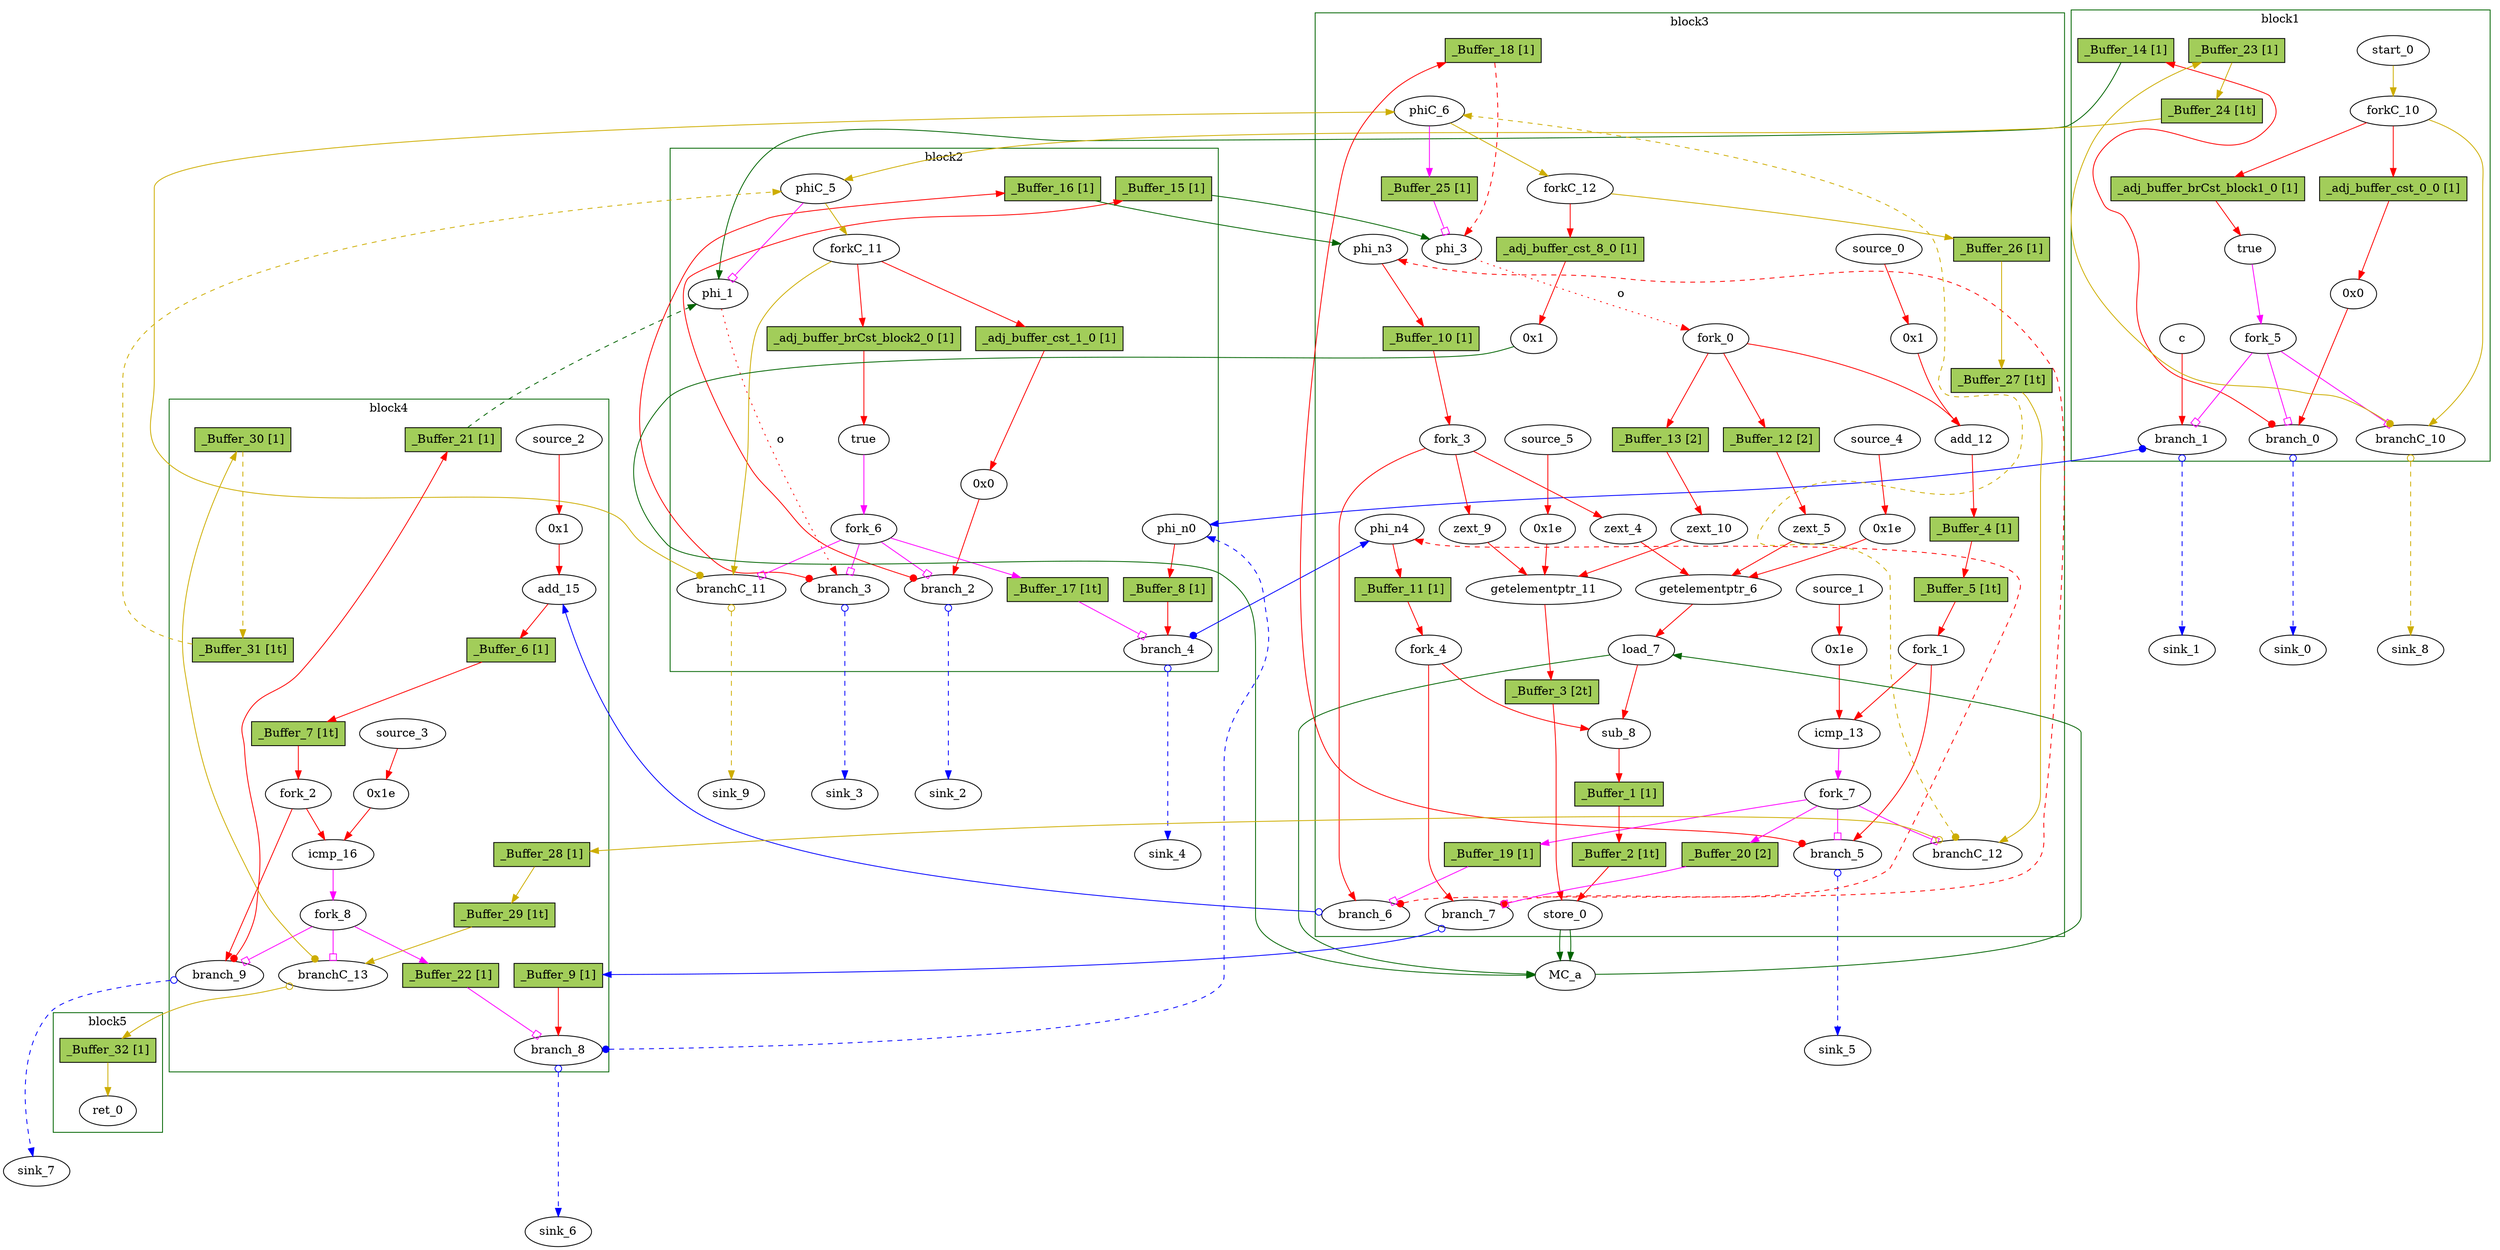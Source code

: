 // Number of blocks: 110
// Number of channels: 173
Digraph G {

  // Blocks
subgraph cluster_1 {
color = "darkgreen"
label = "block1"
  c [type=Entry, in="in1:32", out="out1:32", bbID = 1,  shape=oval];
  brCst_block1 [type=Constant, in="in1:1", out="out1:1", bbID = 1, value="0x1", label=true,  shape=oval];
  _adj_buffer_brCst_block1_0 [type=Buffer, in="in1:0", out="out1:1", bbID=2, slots=1, transparent=false, label="_adj_buffer_brCst_block1_0 [1]", shape=box, style=filled, fillcolor=darkolivegreen3, height=0.4];
  cst_0 [type=Constant, in="in1:32", out="out1:32", bbID = 1, value="0x0", label="0x0",  shape=oval];
  _adj_buffer_cst_0_0 [type=Buffer, in="in1:0", out="out1:32", bbID=2, slots=1, transparent=false, label="_adj_buffer_cst_0_0 [1]", shape=box, style=filled, fillcolor=darkolivegreen3, height=0.4];
  branch_0 [type=Branch, in="in1:32 in2?:1", out="out1+:32 out2-:32", bbID = 1,  shape=oval];
  branch_1 [type=Branch, in="in1:32 in2?:1", out="out1+:32 out2-:32", bbID = 1,  shape=oval];
  fork_5 [type=Fork, in="in1:1", out="out1:1 out2:1 out3:1", bbID = 1,  shape=oval];
  start_0 [type=Entry, in="in1:0", out="out1:0", bbID = 1,  shape=oval];
  forkC_10 [type=Fork, in="in1:0", out="out1:0 out2:0 out3:0", bbID = 1,  shape=oval];
  branchC_10 [type=Branch, in="in1:0 in2?:1", out="out1+:0 out2-:0", bbID = 1,  shape=oval];
  _Buffer_14 [type=Buffer, in="in1:32", out="out1:32", bbID = 1, slots=1, transparent=false, label="_Buffer_14 [1]",  shape=box, style=filled, fillcolor=darkolivegreen3, height = 0.4];
  _Buffer_23 [type=Buffer, in="in1:0", out="out1:0", bbID = 1, slots=1, transparent=false, label="_Buffer_23 [1]",  shape=box, style=filled, fillcolor=darkolivegreen3, height = 0.4];
  _Buffer_24 [type=Buffer, in="in1:0", out="out1:0", bbID = 1, slots=1, transparent=true, label="_Buffer_24 [1t]",  shape=box, style=filled, fillcolor=darkolivegreen3, height = 0.4];
}
subgraph cluster_2 {
color = "darkgreen"
label = "block2"
  phi_1 [type=Mux, in="in1?:1 in2:32 in3:32", out="out1:32", delay=1.397, bbID = 2,  shape=oval];
  brCst_block2 [type=Constant, in="in1:1", out="out1:1", bbID = 2, value="0x1", label=true,  shape=oval];
  _adj_buffer_brCst_block2_0 [type=Buffer, in="in1:0", out="out1:1", bbID=2, slots=1, transparent=false, label="_adj_buffer_brCst_block2_0 [1]", shape=box, style=filled, fillcolor=darkolivegreen3, height=0.4];
  cst_1 [type=Constant, in="in1:32", out="out1:32", bbID = 2, value="0x0", label="0x0",  shape=oval];
  _adj_buffer_cst_1_0 [type=Buffer, in="in1:0", out="out1:32", bbID=2, slots=1, transparent=false, label="_adj_buffer_cst_1_0 [1]", shape=box, style=filled, fillcolor=darkolivegreen3, height=0.4];
  phi_n0 [type=Merge, in="in1:32 in2:32", out="out1:32", delay=1.397, bbID = 2,  shape=oval];
  branch_2 [type=Branch, in="in1:32 in2?:1", out="out1+:32 out2-:32", bbID = 2,  shape=oval];
  branch_3 [type=Branch, in="in1:32 in2?:1", out="out1+:32 out2-:32", bbID = 2,  shape=oval];
  branch_4 [type=Branch, in="in1:32 in2?:1", out="out1+:32 out2-:32", bbID = 2,  shape=oval];
  fork_6 [type=Fork, in="in1:1", out="out1:1 out2:1 out3:1 out4:1", bbID = 2,  shape=oval];
  phiC_5 [type=CntrlMerge, in="in1:0 in2:0", out="out1:0 out2?:1", bbID = 2,  shape=oval];
  forkC_11 [type=Fork, in="in1:0", out="out1:0 out2:0 out3:0", bbID = 2,  shape=oval];
  branchC_11 [type=Branch, in="in1:0 in2?:1", out="out1+:0 out2-:0", bbID = 2,  shape=oval];
  _Buffer_8 [type=Buffer, in="in1:32", out="out1:32", bbID = 2, slots=1, transparent=false, label="_Buffer_8 [1]",  shape=box, style=filled, fillcolor=darkolivegreen3, height = 0.4];
  _Buffer_15 [type=Buffer, in="in1:32", out="out1:32", bbID = 2, slots=1, transparent=false, label="_Buffer_15 [1]",  shape=box, style=filled, fillcolor=darkolivegreen3, height = 0.4];
  _Buffer_16 [type=Buffer, in="in1:32", out="out1:32", bbID = 2, slots=1, transparent=false, label="_Buffer_16 [1]",  shape=box, style=filled, fillcolor=darkolivegreen3, height = 0.4];
  _Buffer_17 [type=Buffer, in="in1:1", out="out1:1", bbID = 2, slots=1, transparent=true, label="_Buffer_17 [1t]",  shape=box, style=filled, fillcolor=darkolivegreen3, height = 0.4];
}
subgraph cluster_3 {
color = "darkgreen"
label = "block3"
  phi_3 [type=Mux, in="in1?:1 in2:32 in3:32", out="out1:32", delay=1.397, bbID = 3, retimingDiff=1.5,  shape=oval];
  zext_4 [type=Operator, in="in1:32", out="out1:32", op = "zext_op", bbID = 3, retimingDiff=2.5,  shape=oval];
  zext_5 [type=Operator, in="in1:32", out="out1:32", op = "zext_op", bbID = 3, retimingDiff=2.5,  shape=oval];
  getelementptr_6 [type=Operator, in="in1:32 in2:32 in3:32", out="out1:32", op = "getelementptr_op", delay=3.792, constants=1, bbID = 3, retimingDiff=2.5,  shape=oval];
  load_7 [type=Operator, in="in1:32 in2:32", out="out1:32 out2:32", op = "mc_load_op", delay=1.412, latency=2, bbID = 3, portID = 0, offset = 0, retimingDiff=1,  shape=oval];
  sub_8 [type=Operator, in="in1:32 in2:32", out="out1:32", op = "sub_op", delay=2.287, bbID = 3, retimingDiff=3.5,  shape=oval];
  zext_9 [type=Operator, in="in1:32", out="out1:32", op = "zext_op", bbID = 3, retimingDiff=2.5,  shape=oval];
  zext_10 [type=Operator, in="in1:32", out="out1:32", op = "zext_op", bbID = 3, retimingDiff=2.5,  shape=oval];
  getelementptr_11 [type=Operator, in="in1:32 in2:32 in3:32", out="out1:32", op = "getelementptr_op", delay=3.792, constants=1, bbID = 3, retimingDiff=2.5,  shape=oval];
  store_0 [type=Operator, in="in1:32 in2:32", out="out1:32 out2:32", op = "mc_store_op", delay=0.672, bbID = 3, portID = 0, offset = 0, retimingDiff=4,  shape=oval];
  cst_2 [type=Constant, in="in1:32", out="out1:32", bbID = 3, value="0x1", label="0x1", retimingDiff=1.5,  shape=oval];
  add_12 [type=Operator, in="in1:32 in2:32", out="out1:32", op = "add_op", delay=2.287, bbID = 3, retimingDiff=1.5,  shape=oval];
  cst_3 [type=Constant, in="in1:32", out="out1:32", bbID = 3, value="0x1e", label="0x1e", retimingDiff=2,  shape=oval];
  icmp_13 [type=Operator, in="in1:32 in2:32", out="out1:1", op = "icmp_ult_op", delay=1.907, bbID = 3, retimingDiff=2,  shape=oval];
  cst_6 [type=Constant, in="in1:32", out="out1:32", bbID = 3, value="0x1e", label="0x1e", retimingDiff=2.5,  shape=oval];
  cst_7 [type=Constant, in="in1:32", out="out1:32", bbID = 3, value="0x1e", label="0x1e", retimingDiff=2.5,  shape=oval];
  phi_n3 [type=Merge, in="in1:32 in2:32", out="out1:32", delay=1.397, bbID = 3, retimingDiff=1.5,  shape=oval];
  phi_n4 [type=Merge, in="in1:32 in2:32", out="out1:32", delay=1.397, bbID = 3, retimingDiff=2.5,  shape=oval];
  fork_0 [type=Fork, in="in1:32", out="out1:32 out2:32 out3:32", bbID = 3, retimingDiff=1.5,  shape=oval];
  fork_1 [type=Fork, in="in1:32", out="out1:32 out2:32", bbID = 3, retimingDiff=2,  shape=oval];
  fork_3 [type=Fork, in="in1:32", out="out1:32 out2:32 out3:32", bbID = 3, retimingDiff=2.5,  shape=oval];
  fork_4 [type=Fork, in="in1:32", out="out1:32 out2:32", bbID = 3, retimingDiff=3.5,  shape=oval];
  branch_5 [type=Branch, in="in1:32 in2?:1", out="out1+:32 out2-:32", bbID = 3, retimingDiff=2,  shape=oval];
  branch_6 [type=Branch, in="in1:32 in2?:1", out="out1+:32 out2-:32", bbID = 3, retimingDiff=2.5,  shape=oval];
  branch_7 [type=Branch, in="in1:32 in2?:1", out="out1+:32 out2-:32", bbID = 3, retimingDiff=3.5,  shape=oval];
  fork_7 [type=Fork, in="in1:1", out="out1:1 out2:1 out3:1 out4:1", bbID = 3, retimingDiff=2,  shape=oval];
  cst_8 [type=Constant, in="in1:32", out="out1:32", bbID = 3, value="0x1", label="0x1", retimingDiff=1,  shape=oval];
  _adj_buffer_cst_8_0 [type=Buffer, in="in1:0", out="out1:32", bbID=2, slots=1, transparent=false, label="_adj_buffer_cst_8_0 [1]", shape=box, style=filled, fillcolor=darkolivegreen3, height=0.4];
  phiC_6 [type=CntrlMerge, in="in1:0 in2:0", out="out1:0 out2?:1", bbID = 3, retimingDiff=1,  shape=oval];
  forkC_12 [type=Fork, in="in1:0", out="out1:0 out2:0", bbID = 3, retimingDiff=1,  shape=oval];
  branchC_12 [type=Branch, in="in1:0 in2?:1", out="out1+:0 out2-:0", bbID = 3, retimingDiff=2,  shape=oval];
  source_0 [type=Source, out="out1:32", bbID = 3, retimingDiff=1.5,  shape=oval];
  source_1 [type=Source, out="out1:32", bbID = 3, retimingDiff=2,  shape=oval];
  source_4 [type=Source, out="out1:32", bbID = 3, retimingDiff=2.5,  shape=oval];
  source_5 [type=Source, out="out1:32", bbID = 3, retimingDiff=2.5,  shape=oval];
  _Buffer_1 [type=Buffer, in="in1:32", out="out1:32", bbID = 3, slots=1, transparent=false, label="_Buffer_1 [1]",  shape=box, style=filled, fillcolor=darkolivegreen3, height = 0.4];
  _Buffer_2 [type=Buffer, in="in1:32", out="out1:32", bbID = 3, slots=1, transparent=true, label="_Buffer_2 [1t]",  shape=box, style=filled, fillcolor=darkolivegreen3, height = 0.4];
  _Buffer_3 [type=Buffer, in="in1:32", out="out1:32", bbID = 3, slots=2, transparent=true, label="_Buffer_3 [2t]",  shape=box, style=filled, fillcolor=darkolivegreen3, height = 0.4];
  _Buffer_4 [type=Buffer, in="in1:32", out="out1:32", bbID = 3, slots=1, transparent=false, label="_Buffer_4 [1]",  shape=box, style=filled, fillcolor=darkolivegreen3, height = 0.4];
  _Buffer_5 [type=Buffer, in="in1:32", out="out1:32", bbID = 3, slots=1, transparent=true, label="_Buffer_5 [1t]",  shape=box, style=filled, fillcolor=darkolivegreen3, height = 0.4];
  _Buffer_10 [type=Buffer, in="in1:32", out="out1:32", bbID = 3, slots=1, transparent=false, label="_Buffer_10 [1]",  shape=box, style=filled, fillcolor=darkolivegreen3, height = 0.4];
  _Buffer_11 [type=Buffer, in="in1:32", out="out1:32", bbID = 3, slots=1, transparent=false, label="_Buffer_11 [1]",  shape=box, style=filled, fillcolor=darkolivegreen3, height = 0.4];
  _Buffer_12 [type=Buffer, in="in1:32", out="out1:32", bbID = 3, slots=2, transparent=false, label="_Buffer_12 [2]",  shape=box, style=filled, fillcolor=darkolivegreen3, height = 0.4];
  _Buffer_13 [type=Buffer, in="in1:32", out="out1:32", bbID = 3, slots=2, transparent=false, label="_Buffer_13 [2]",  shape=box, style=filled, fillcolor=darkolivegreen3, height = 0.4];
  _Buffer_18 [type=Buffer, in="in1:32", out="out1:32", bbID = 3, slots=1, transparent=false, label="_Buffer_18 [1]",  shape=box, style=filled, fillcolor=darkolivegreen3, height = 0.4];
  _Buffer_19 [type=Buffer, in="in1:1", out="out1:1", bbID = 3, slots=1, transparent=false, label="_Buffer_19 [1]",  shape=box, style=filled, fillcolor=darkolivegreen3, height = 0.4];
  _Buffer_20 [type=Buffer, in="in1:1", out="out1:1", bbID = 3, slots=2, transparent=false, label="_Buffer_20 [2]",  shape=box, style=filled, fillcolor=darkolivegreen3, height = 0.4];
  _Buffer_25 [type=Buffer, in="in1:1", out="out1:1", bbID = 3, slots=1, transparent=false, label="_Buffer_25 [1]",  shape=box, style=filled, fillcolor=darkolivegreen3, height = 0.4];
  _Buffer_26 [type=Buffer, in="in1:0", out="out1:0", bbID = 3, slots=1, transparent=false, label="_Buffer_26 [1]",  shape=box, style=filled, fillcolor=darkolivegreen3, height = 0.4];
  _Buffer_27 [type=Buffer, in="in1:0", out="out1:0", bbID = 3, slots=1, transparent=true, label="_Buffer_27 [1t]",  shape=box, style=filled, fillcolor=darkolivegreen3, height = 0.4];
}
subgraph cluster_4 {
color = "darkgreen"
label = "block4"
  cst_4 [type=Constant, in="in1:32", out="out1:32", bbID = 4, value="0x1", label="0x1",  shape=oval];
  add_15 [type=Operator, in="in1:32 in2:32", out="out1:32", op = "add_op", delay=2.287, bbID = 4,  shape=oval];
  cst_5 [type=Constant, in="in1:32", out="out1:32", bbID = 4, value="0x1e", label="0x1e",  shape=oval];
  icmp_16 [type=Operator, in="in1:32 in2:32", out="out1:1", op = "icmp_ult_op", delay=1.907, bbID = 4,  shape=oval];
  fork_2 [type=Fork, in="in1:32", out="out1:32 out2:32", bbID = 4,  shape=oval];
  branch_8 [type=Branch, in="in1:32 in2?:1", out="out1+:32 out2-:32", bbID = 4,  shape=oval];
  branch_9 [type=Branch, in="in1:32 in2?:1", out="out1+:32 out2-:32", bbID = 4,  shape=oval];
  fork_8 [type=Fork, in="in1:1", out="out1:1 out2:1 out3:1", bbID = 4,  shape=oval];
  branchC_13 [type=Branch, in="in1:0 in2?:1", out="out1+:0 out2-:0", bbID = 4,  shape=oval];
  source_2 [type=Source, out="out1:32", bbID = 4,  shape=oval];
  source_3 [type=Source, out="out1:32", bbID = 4,  shape=oval];
  _Buffer_6 [type=Buffer, in="in1:32", out="out1:32", bbID = 4, slots=1, transparent=false, label="_Buffer_6 [1]",  shape=box, style=filled, fillcolor=darkolivegreen3, height = 0.4];
  _Buffer_7 [type=Buffer, in="in1:32", out="out1:32", bbID = 4, slots=1, transparent=true, label="_Buffer_7 [1t]",  shape=box, style=filled, fillcolor=darkolivegreen3, height = 0.4];
  _Buffer_9 [type=Buffer, in="in1:32", out="out1:32", bbID = 4, slots=1, transparent=false, label="_Buffer_9 [1]",  shape=box, style=filled, fillcolor=darkolivegreen3, height = 0.4];
  _Buffer_21 [type=Buffer, in="in1:32", out="out1:32", bbID = 4, slots=1, transparent=false, label="_Buffer_21 [1]",  shape=box, style=filled, fillcolor=darkolivegreen3, height = 0.4];
  _Buffer_22 [type=Buffer, in="in1:1", out="out1:1", bbID = 4, slots=1, transparent=false, label="_Buffer_22 [1]",  shape=box, style=filled, fillcolor=darkolivegreen3, height = 0.4];
  _Buffer_28 [type=Buffer, in="in1:0", out="out1:0", bbID = 4, slots=1, transparent=false, label="_Buffer_28 [1]",  shape=box, style=filled, fillcolor=darkolivegreen3, height = 0.4];
  _Buffer_29 [type=Buffer, in="in1:0", out="out1:0", bbID = 4, slots=1, transparent=true, label="_Buffer_29 [1t]",  shape=box, style=filled, fillcolor=darkolivegreen3, height = 0.4];
  _Buffer_30 [type=Buffer, in="in1:0", out="out1:0", bbID = 4, slots=1, transparent=false, label="_Buffer_30 [1]",  shape=box, style=filled, fillcolor=darkolivegreen3, height = 0.4];
  _Buffer_31 [type=Buffer, in="in1:0", out="out1:0", bbID = 4, slots=1, transparent=true, label="_Buffer_31 [1t]",  shape=box, style=filled, fillcolor=darkolivegreen3, height = 0.4];
}
subgraph cluster_5 {
color = "darkgreen"
label = "block5"
  ret_0 [type=Operator, in="in1:0", out="out1:0", op = "ret_op", bbID = 5,  shape=oval];
  _Buffer_32 [type=Buffer, in="in1:0", out="out1:0", bbID = 5, slots=1, transparent=false, label="_Buffer_32 [1]",  shape=box, style=filled, fillcolor=darkolivegreen3, height = 0.4];
}
  MC_a [type=MC, in="in1:32*c0 in2:32*l0a in3:32*s0a in4:32*s0d", out="out1:32*l0d out2:0*e", bbID = 0, memory = "a", bbcount = 1, ldcount = 1, stcount = 1, ];
//  end_0 [type=Exit, in="in1:0*e in2:0", out="out1:0", bbID = 0,  shape=oval];
  sink_0 [type=Sink, in="in1:32", bbID = 0,  shape=oval];
  sink_1 [type=Sink, in="in1:32", bbID = 0,  shape=oval];
  sink_2 [type=Sink, in="in1:32", bbID = 0,  shape=oval];
  sink_3 [type=Sink, in="in1:32", bbID = 0,  shape=oval];
  sink_4 [type=Sink, in="in1:32", bbID = 0,  shape=oval];
  sink_5 [type=Sink, in="in1:32", bbID = 0,  shape=oval];
  sink_6 [type=Sink, in="in1:32", bbID = 0,  shape=oval];
  sink_7 [type=Sink, in="in1:32", bbID = 0,  shape=oval];
  sink_8 [type=Sink, in="in1:0", bbID = 0,  shape=oval];
  sink_9 [type=Sink, in="in1:0", bbID = 0,  shape=oval];

  // Channels
  c -> branch_1 [from=out1, to=in1, arrowhead=normal, color=red];
  brCst_block1 -> fork_5 [from=out1, to=in1, arrowhead=normal, color=magenta];
  cst_0 -> branch_0 [from=out1, to=in1, arrowhead=normal, color=red];
  phi_1 -> branch_3 [from=out1, to=in1, arrowhead=normal, color=red, slots=1, style=dotted, label="o", transparent=true];
  brCst_block2 -> fork_6 [from=out1, to=in1, arrowhead=normal, color=magenta];
  cst_1 -> branch_2 [from=out1, to=in1, arrowhead=normal, color=red];
  phi_3 -> fork_0 [from=out1, to=in1, arrowhead=normal, color=red, slots=1, style=dotted, label="o", transparent=true];
  zext_4 -> getelementptr_6 [from=out1, to=in1, arrowhead=normal, color=red];
  zext_5 -> getelementptr_6 [from=out1, to=in2, arrowhead=normal, color=red];
  getelementptr_6 -> load_7 [from=out1, to=in2, arrowhead=normal, color=red];
  load_7 -> sub_8 [from=out1, to=in2, arrowhead=normal, color=red];
  load_7 -> MC_a [from=out2, to=in2, arrowhead=normal, color=darkgreen];
  sub_8 -> _Buffer_1 [from=out1, to=in1, arrowhead=normal, color=red];
  zext_9 -> getelementptr_11 [from=out1, to=in1, arrowhead=normal, color=red];
  zext_10 -> getelementptr_11 [from=out1, to=in2, arrowhead=normal, color=red];
  getelementptr_11 -> _Buffer_3 [from=out1, to=in1, arrowhead=normal, color=red];
  store_0 -> MC_a [from=out2, to=in3, arrowhead=normal, color=darkgreen];
  store_0 -> MC_a [from=out1, to=in4, arrowhead=normal, color=darkgreen];
  cst_2 -> add_12 [from=out1, to=in2, arrowhead=normal, color=red];
  add_12 -> _Buffer_4 [from=out1, to=in1, arrowhead=normal, color=red];
  cst_3 -> icmp_13 [from=out1, to=in2, arrowhead=normal, color=red];
  icmp_13 -> fork_7 [from=out1, to=in1, arrowhead=normal, color=magenta];
  cst_4 -> add_15 [from=out1, to=in2, arrowhead=normal, color=red];
  add_15 -> _Buffer_6 [from=out1, to=in1, arrowhead=normal, color=red];
  cst_5 -> icmp_16 [from=out1, to=in2, arrowhead=normal, color=red];
  icmp_16 -> fork_8 [from=out1, to=in1, arrowhead=normal, color=magenta];
//  ret_0 -> end_0 [from=out1, to=in2, arrowhead=normal, color=gold3];
  cst_6 -> getelementptr_6 [from=out1, to=in3, arrowhead=normal, color=red];
  cst_7 -> getelementptr_11 [from=out1, to=in3, arrowhead=normal, color=red];
  phi_n0 -> _Buffer_8 [from=out1, to=in1, arrowhead=normal, color=red];
  branch_6 -> add_15 [from=out2, to=in1, dir=both, arrowtail=odot, arrowhead=normal, color=blue];
  branch_7 -> _Buffer_9 [from=out2, to=in1, dir=both, arrowtail=odot, arrowhead=normal, color=blue];
  phi_n3 -> _Buffer_10 [from=out1, to=in1, arrowhead=normal, color=red];
  phi_n4 -> _Buffer_11 [from=out1, to=in1, arrowhead=normal, color=red];
  fork_0 -> _Buffer_12 [from=out1, to=in1, arrowhead=normal, color=red];
  fork_0 -> _Buffer_13 [from=out2, to=in1, arrowhead=normal, color=red];
  fork_0 -> add_12 [from=out3, to=in1, arrowhead=normal, color=red];
  fork_1 -> icmp_13 [from=out1, to=in1, arrowhead=normal, color=red];
  fork_1 -> branch_5 [from=out2, to=in1, arrowhead=normal, color=red];
  fork_2 -> icmp_16 [from=out1, to=in1, arrowhead=normal, color=red];
  fork_2 -> branch_9 [from=out2, to=in1, arrowhead=normal, color=red];
  fork_3 -> zext_4 [from=out1, to=in1, arrowhead=normal, color=red];
  fork_3 -> zext_9 [from=out2, to=in1, arrowhead=normal, color=red];
  fork_3 -> branch_6 [from=out3, to=in1, arrowhead=normal, color=red];
  fork_4 -> sub_8 [from=out1, to=in1, arrowhead=normal, color=red];
  fork_4 -> branch_7 [from=out2, to=in1, arrowhead=normal, color=red];
  branch_0 -> _Buffer_14 [from=out1, to=in1, dir=both, arrowtail=dot, arrowhead=normal, color=red, constraint=false];
  branch_0 -> sink_0 [from=out2, to=in1, dir=both, arrowtail=odot, arrowhead=normal, color=blue, style=dashed, minlen = 3];
  branch_1 -> phi_n0 [from=out1, to=in1, dir=both, arrowtail=dot, arrowhead=normal, color=blue];
  branch_1 -> sink_1 [from=out2, to=in1, dir=both, arrowtail=odot, arrowhead=normal, color=blue, style=dashed, minlen = 3];
  fork_5 -> branch_0 [from=out2, to=in2, arrowhead=obox, color=magenta];
  fork_5 -> branch_1 [from=out1, to=in2, arrowhead=obox, color=magenta];
  fork_5 -> branchC_10 [from=out3, to=in2, arrowhead=obox, color=magenta];
  branch_2 -> _Buffer_15 [from=out1, to=in1, dir=both, arrowtail=dot, arrowhead=normal, color=red, constraint=false];
  branch_2 -> sink_2 [from=out2, to=in1, dir=both, arrowtail=odot, arrowhead=normal, color=blue, style=dashed, minlen = 3];
  branch_3 -> _Buffer_16 [from=out1, to=in1, dir=both, arrowtail=dot, arrowhead=normal, color=red, constraint=false];
  branch_3 -> sink_3 [from=out2, to=in1, dir=both, arrowtail=odot, arrowhead=normal, color=blue, style=dashed, minlen = 3];
  branch_4 -> phi_n4 [from=out1, to=in1, dir=both, arrowtail=dot, arrowhead=normal, color=blue];
  branch_4 -> sink_4 [from=out2, to=in1, dir=both, arrowtail=odot, arrowhead=normal, color=blue, style=dashed, minlen = 3];
  fork_6 -> branch_2 [from=out3, to=in2, arrowhead=obox, color=magenta];
  fork_6 -> branch_3 [from=out2, to=in2, arrowhead=obox, color=magenta];
  fork_6 -> _Buffer_17 [from=out1, to=in1, arrowhead=normal, color=magenta];
  fork_6 -> branchC_11 [from=out4, to=in2, arrowhead=obox, color=magenta];
  branch_5 -> _Buffer_18 [from=out1, to=in1, dir=both, arrowtail=dot, arrowhead=normal, color=red, constraint=false];
  branch_5 -> sink_5 [from=out2, to=in1, dir=both, arrowtail=odot, arrowhead=normal, color=blue, style=dashed, minlen = 3];
  branch_6 -> phi_n3 [from=out1, to=in2, dir=both, arrowtail=dot, arrowhead=normal, color=red, constraint=false, style=dashed, minlen = 3];
  branch_7 -> phi_n4 [from=out1, to=in2, dir=both, arrowtail=dot, arrowhead=normal, color=red, constraint=false, style=dashed, minlen = 3];
  fork_7 -> branch_5 [from=out3, to=in2, arrowhead=obox, color=magenta];
  fork_7 -> _Buffer_19 [from=out2, to=in1, arrowhead=normal, color=magenta];
  fork_7 -> _Buffer_20 [from=out1, to=in1, arrowhead=normal, color=magenta];
  fork_7 -> branchC_12 [from=out4, to=in2, arrowhead=obox, color=magenta];
  branch_8 -> phi_n0 [from=out1, to=in2, dir=both, arrowtail=dot, arrowhead=normal, color=blue, style=dashed, minlen = 3];
  branch_8 -> sink_6 [from=out2, to=in1, dir=both, arrowtail=odot, arrowhead=normal, color=blue, style=dashed, minlen = 3];
  branch_9 -> _Buffer_21 [from=out1, to=in1, dir=both, arrowtail=dot, arrowhead=normal, color=red, constraint=false];
  branch_9 -> sink_7 [from=out2, to=in1, dir=both, arrowtail=odot, arrowhead=normal, color=blue, style=dashed, minlen = 3];
  fork_8 -> _Buffer_22 [from=out2, to=in1, arrowhead=normal, color=magenta];
  fork_8 -> branch_9 [from=out1, to=in2, arrowhead=obox, color=magenta];
  fork_8 -> branchC_13 [from=out3, to=in2, arrowhead=obox, color=magenta];
  MC_a -> load_7 [from=out1, to=in1, arrowhead=normal, color=darkgreen];
//  MC_a -> end_0 [from=out2, to=in1, arrowhead=normal, color=gold3];
  cst_8 -> MC_a [from=out1, to=in1, arrowhead=normal, color=darkgreen];
  start_0 -> forkC_10 [from=out1, to=in1, arrowhead=normal, color=gold3];
  forkC_10 -> _adj_buffer_brCst_block1_0 [from=out3, to=in1, arrowhead=normal, color=red];
  _adj_buffer_brCst_block1_0 -> brCst_block1 [from=out1, to=in1, arrowhead=normal, color=red];
  forkC_10 -> _adj_buffer_cst_0_0 [from=out1, to=in1, arrowhead=normal, color=red];
  _adj_buffer_cst_0_0 -> cst_0 [from=out1, to=in1, arrowhead=normal, color=red];
  forkC_10 -> branchC_10 [from=out2, to=in1, arrowhead=normal, color=gold3];
  branchC_10 -> _Buffer_23 [from=out1, to=in1, dir=both, arrowtail=dot, arrowhead=normal, color=gold3, constraint=false];
  branchC_10 -> sink_8 [from=out2, to=in1, dir=both, arrowtail=odot, arrowhead=normal, color=gold3, style=dashed, minlen = 3];
  phiC_5 -> phi_1 [from=out2, to=in1, arrowhead=obox, color=magenta];
  phiC_5 -> forkC_11 [from=out1, to=in1, arrowhead=normal, color=gold3];
  forkC_11 -> _adj_buffer_brCst_block2_0 [from=out3, to=in1, arrowhead=normal, color=red];
  _adj_buffer_brCst_block2_0 -> brCst_block2 [from=out1, to=in1, arrowhead=normal, color=red];
  forkC_11 -> _adj_buffer_cst_1_0 [from=out1, to=in1, arrowhead=normal, color=red];
  _adj_buffer_cst_1_0 -> cst_1 [from=out1, to=in1, arrowhead=normal, color=red];
  forkC_11 -> branchC_11 [from=out2, to=in1, arrowhead=normal, color=gold3];
  branchC_11 -> phiC_6 [from=out1, to=in1, dir=both, arrowtail=dot, arrowhead=normal, color=gold3];
  branchC_11 -> sink_9 [from=out2, to=in1, dir=both, arrowtail=odot, arrowhead=normal, color=gold3, style=dashed, minlen = 3];
  phiC_6 -> _Buffer_25 [from=out2, to=in1, arrowhead=normal, color=magenta];
  phiC_6 -> forkC_12 [from=out1, to=in1, arrowhead=normal, color=gold3];
  forkC_12 -> _adj_buffer_cst_8_0 [from=out1, to=in1, arrowhead=normal, color=red];
  _adj_buffer_cst_8_0 -> cst_8 [from=out1, to=in1, arrowhead=normal, color=red];
  forkC_12 -> _Buffer_26 [from=out2, to=in1, arrowhead=normal, color=gold3];
  branchC_12 -> phiC_6 [from=out1, to=in2, dir=both, arrowtail=dot, arrowhead=normal, color=gold3, constraint=false, style=dashed, minlen = 3];
  branchC_12 -> _Buffer_28 [from=out2, to=in1, dir=both, arrowtail=odot, arrowhead=normal, color=gold3];
  branchC_13 -> _Buffer_30 [from=out1, to=in1, dir=both, arrowtail=dot, arrowhead=normal, color=gold3, constraint=false];
  branchC_13 -> _Buffer_32 [from=out2, to=in1, dir=both, arrowtail=odot, arrowhead=normal, color=gold3];
  source_0 -> cst_2 [from=out1, to=in1, arrowhead=normal, color=red];
  source_1 -> cst_3 [from=out1, to=in1, arrowhead=normal, color=red];
  source_2 -> cst_4 [from=out1, to=in1, arrowhead=normal, color=red];
  source_3 -> cst_5 [from=out1, to=in1, arrowhead=normal, color=red];
  source_4 -> cst_6 [from=out1, to=in1, arrowhead=normal, color=red];
  source_5 -> cst_7 [from=out1, to=in1, arrowhead=normal, color=red];
  _Buffer_1 -> _Buffer_2 [from=out1, to=in1, arrowhead=normal, color=red];
  _Buffer_2 -> store_0 [from=out1, to=in1, arrowhead=normal, color=red];
  _Buffer_3 -> store_0 [from=out1, to=in2, arrowhead=normal, color=red];
  _Buffer_4 -> _Buffer_5 [from=out1, to=in1, arrowhead=normal, color=red];
  _Buffer_5 -> fork_1 [from=out1, to=in1, arrowhead=normal, color=red];
  _Buffer_6 -> _Buffer_7 [from=out1, to=in1, arrowhead=normal, color=red];
  _Buffer_7 -> fork_2 [from=out1, to=in1, arrowhead=normal, color=red];
  _Buffer_8 -> branch_4 [from=out1, to=in1, arrowhead=normal, color=red];
  _Buffer_9 -> branch_8 [from=out1, to=in1, arrowhead=normal, color=red];
  _Buffer_10 -> fork_3 [from=out1, to=in1, arrowhead=normal, color=red];
  _Buffer_11 -> fork_4 [from=out1, to=in1, arrowhead=normal, color=red];
  _Buffer_12 -> zext_5 [from=out1, to=in1, arrowhead=normal, color=red];
  _Buffer_13 -> zext_10 [from=out1, to=in1, arrowhead=normal, color=red];
  _Buffer_14 -> phi_1 [from=out1, to=in2, arrowhead=normal, color=darkgreen];
  _Buffer_15 -> phi_3 [from=out1, to=in2, arrowhead=normal, color=darkgreen];
  _Buffer_16 -> phi_n3 [from=out1, to=in1, arrowhead=normal, color=darkgreen];
  _Buffer_17 -> branch_4 [from=out1, to=in2, arrowhead=obox, color=magenta];
  _Buffer_18 -> phi_3 [from=out1, to=in3, arrowhead=normal, color=red, style=dashed, minlen = 3];
  _Buffer_19 -> branch_6 [from=out1, to=in2, arrowhead=obox, color=magenta];
  _Buffer_20 -> branch_7 [from=out1, to=in2, arrowhead=obox, color=magenta];
  _Buffer_21 -> phi_1 [from=out1, to=in3, arrowhead=normal, color=darkgreen, style=dashed, minlen = 3];
  _Buffer_22 -> branch_8 [from=out1, to=in2, arrowhead=obox, color=magenta];
  _Buffer_23 -> _Buffer_24 [from=out1, to=in1, arrowhead=normal, color=gold3];
  _Buffer_24 -> phiC_5 [from=out1, to=in1, arrowhead=normal, color=gold3];
  _Buffer_25 -> phi_3 [from=out1, to=in1, arrowhead=obox, color=magenta];
  _Buffer_26 -> _Buffer_27 [from=out1, to=in1, arrowhead=normal, color=gold3];
  _Buffer_27 -> branchC_12 [from=out1, to=in1, arrowhead=normal, color=gold3];
  _Buffer_28 -> _Buffer_29 [from=out1, to=in1, arrowhead=normal, color=gold3];
  _Buffer_29 -> branchC_13 [from=out1, to=in1, arrowhead=normal, color=gold3];
  _Buffer_30 -> _Buffer_31 [from=out1, to=in1, arrowhead=normal, color=gold3, style=dashed, minlen = 3];
  _Buffer_31 -> phiC_5 [from=out1, to=in2, arrowhead=normal, color=gold3, style=dashed, minlen = 3];
  _Buffer_32 -> ret_0 [from=out1, to=in1, arrowhead=normal, color=gold3];
}
